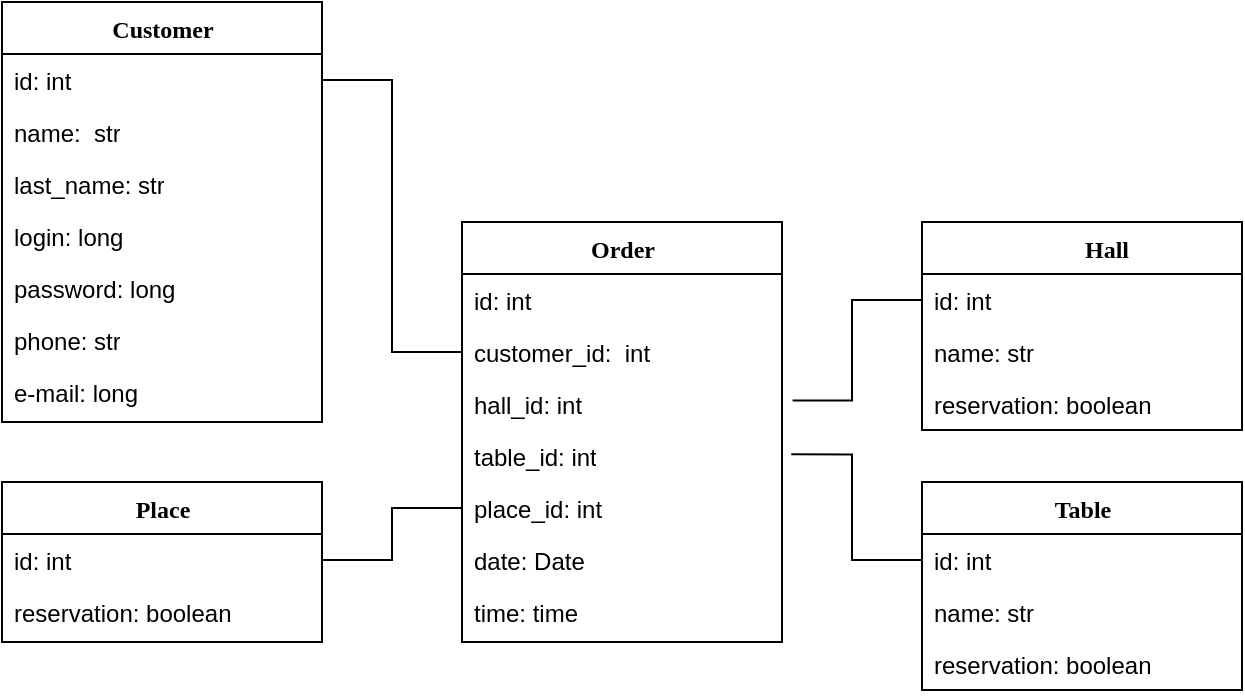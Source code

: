 <mxfile version="21.6.8" type="device">
  <diagram name="Страница — 1" id="i7xKsE0KxZFaBiTZ517R">
    <mxGraphModel dx="1276" dy="606" grid="1" gridSize="10" guides="1" tooltips="1" connect="1" arrows="1" fold="1" page="1" pageScale="1" pageWidth="827" pageHeight="1169" math="0" shadow="0">
      <root>
        <mxCell id="0" />
        <mxCell id="1" parent="0" />
        <mxCell id="HK03wxVTRcXSdIWOZGrH-1" value="Order" style="swimlane;html=1;fontStyle=1;align=center;verticalAlign=top;childLayout=stackLayout;horizontal=1;startSize=26;horizontalStack=0;resizeParent=1;resizeLast=0;collapsible=1;marginBottom=0;swimlaneFillColor=#ffffff;rounded=0;shadow=0;comic=0;labelBackgroundColor=none;strokeWidth=1;fillColor=none;fontFamily=Verdana;fontSize=12" parent="1" vertex="1">
          <mxGeometry x="240" y="270" width="160" height="210" as="geometry" />
        </mxCell>
        <mxCell id="HK03wxVTRcXSdIWOZGrH-2" value="id: int" style="text;html=1;strokeColor=none;fillColor=none;align=left;verticalAlign=top;spacingLeft=4;spacingRight=4;whiteSpace=wrap;overflow=hidden;rotatable=0;points=[[0,0.5],[1,0.5]];portConstraint=eastwest;" parent="HK03wxVTRcXSdIWOZGrH-1" vertex="1">
          <mxGeometry y="26" width="160" height="26" as="geometry" />
        </mxCell>
        <mxCell id="HK03wxVTRcXSdIWOZGrH-3" value="customer_id:&amp;nbsp; int" style="text;html=1;strokeColor=none;fillColor=none;align=left;verticalAlign=top;spacingLeft=4;spacingRight=4;whiteSpace=wrap;overflow=hidden;rotatable=0;points=[[0,0.5],[1,0.5]];portConstraint=eastwest;" parent="HK03wxVTRcXSdIWOZGrH-1" vertex="1">
          <mxGeometry y="52" width="160" height="26" as="geometry" />
        </mxCell>
        <mxCell id="HK03wxVTRcXSdIWOZGrH-11" value="hall_id: int" style="text;html=1;strokeColor=none;fillColor=none;align=left;verticalAlign=top;spacingLeft=4;spacingRight=4;whiteSpace=wrap;overflow=hidden;rotatable=0;points=[[0,0.5],[1,0.5]];portConstraint=eastwest;" parent="HK03wxVTRcXSdIWOZGrH-1" vertex="1">
          <mxGeometry y="78" width="160" height="26" as="geometry" />
        </mxCell>
        <mxCell id="HK03wxVTRcXSdIWOZGrH-5" value="table_id: int" style="text;html=1;strokeColor=none;fillColor=none;align=left;verticalAlign=top;spacingLeft=4;spacingRight=4;whiteSpace=wrap;overflow=hidden;rotatable=0;points=[[0,0.5],[1,0.5]];portConstraint=eastwest;" parent="HK03wxVTRcXSdIWOZGrH-1" vertex="1">
          <mxGeometry y="104" width="160" height="26" as="geometry" />
        </mxCell>
        <mxCell id="HK03wxVTRcXSdIWOZGrH-13" value="place_id: int" style="text;html=1;strokeColor=none;fillColor=none;align=left;verticalAlign=top;spacingLeft=4;spacingRight=4;whiteSpace=wrap;overflow=hidden;rotatable=0;points=[[0,0.5],[1,0.5]];portConstraint=eastwest;" parent="HK03wxVTRcXSdIWOZGrH-1" vertex="1">
          <mxGeometry y="130" width="160" height="26" as="geometry" />
        </mxCell>
        <mxCell id="HK03wxVTRcXSdIWOZGrH-4" value="date: Date" style="text;html=1;strokeColor=none;fillColor=none;align=left;verticalAlign=top;spacingLeft=4;spacingRight=4;whiteSpace=wrap;overflow=hidden;rotatable=0;points=[[0,0.5],[1,0.5]];portConstraint=eastwest;" parent="HK03wxVTRcXSdIWOZGrH-1" vertex="1">
          <mxGeometry y="156" width="160" height="26" as="geometry" />
        </mxCell>
        <mxCell id="HK03wxVTRcXSdIWOZGrH-12" value="time: time" style="text;html=1;strokeColor=none;fillColor=none;align=left;verticalAlign=top;spacingLeft=4;spacingRight=4;whiteSpace=wrap;overflow=hidden;rotatable=0;points=[[0,0.5],[1,0.5]];portConstraint=eastwest;" parent="HK03wxVTRcXSdIWOZGrH-1" vertex="1">
          <mxGeometry y="182" width="160" height="26" as="geometry" />
        </mxCell>
        <mxCell id="HK03wxVTRcXSdIWOZGrH-16" value="Customer" style="swimlane;html=1;fontStyle=1;align=center;verticalAlign=top;childLayout=stackLayout;horizontal=1;startSize=26;horizontalStack=0;resizeParent=1;resizeLast=0;collapsible=1;marginBottom=0;swimlaneFillColor=#ffffff;rounded=0;shadow=0;comic=0;labelBackgroundColor=none;strokeWidth=1;fillColor=none;fontFamily=Verdana;fontSize=12" parent="1" vertex="1">
          <mxGeometry x="10" y="160" width="160" height="210" as="geometry" />
        </mxCell>
        <mxCell id="HK03wxVTRcXSdIWOZGrH-17" value="id: int" style="text;html=1;strokeColor=none;fillColor=none;align=left;verticalAlign=top;spacingLeft=4;spacingRight=4;whiteSpace=wrap;overflow=hidden;rotatable=0;points=[[0,0.5],[1,0.5]];portConstraint=eastwest;" parent="HK03wxVTRcXSdIWOZGrH-16" vertex="1">
          <mxGeometry y="26" width="160" height="26" as="geometry" />
        </mxCell>
        <mxCell id="HK03wxVTRcXSdIWOZGrH-18" value="name:&amp;nbsp; str" style="text;html=1;strokeColor=none;fillColor=none;align=left;verticalAlign=top;spacingLeft=4;spacingRight=4;whiteSpace=wrap;overflow=hidden;rotatable=0;points=[[0,0.5],[1,0.5]];portConstraint=eastwest;" parent="HK03wxVTRcXSdIWOZGrH-16" vertex="1">
          <mxGeometry y="52" width="160" height="26" as="geometry" />
        </mxCell>
        <mxCell id="HK03wxVTRcXSdIWOZGrH-19" value="last_name: str" style="text;html=1;strokeColor=none;fillColor=none;align=left;verticalAlign=top;spacingLeft=4;spacingRight=4;whiteSpace=wrap;overflow=hidden;rotatable=0;points=[[0,0.5],[1,0.5]];portConstraint=eastwest;" parent="HK03wxVTRcXSdIWOZGrH-16" vertex="1">
          <mxGeometry y="78" width="160" height="26" as="geometry" />
        </mxCell>
        <mxCell id="HK03wxVTRcXSdIWOZGrH-20" value="login: long" style="text;html=1;strokeColor=none;fillColor=none;align=left;verticalAlign=top;spacingLeft=4;spacingRight=4;whiteSpace=wrap;overflow=hidden;rotatable=0;points=[[0,0.5],[1,0.5]];portConstraint=eastwest;" parent="HK03wxVTRcXSdIWOZGrH-16" vertex="1">
          <mxGeometry y="104" width="160" height="26" as="geometry" />
        </mxCell>
        <mxCell id="HK03wxVTRcXSdIWOZGrH-15" value="password: long" style="text;html=1;strokeColor=none;fillColor=none;align=left;verticalAlign=top;spacingLeft=4;spacingRight=4;whiteSpace=wrap;overflow=hidden;rotatable=0;points=[[0,0.5],[1,0.5]];portConstraint=eastwest;" parent="HK03wxVTRcXSdIWOZGrH-16" vertex="1">
          <mxGeometry y="130" width="160" height="26" as="geometry" />
        </mxCell>
        <mxCell id="HK03wxVTRcXSdIWOZGrH-23" value="phone: str" style="text;html=1;strokeColor=none;fillColor=none;align=left;verticalAlign=top;spacingLeft=4;spacingRight=4;whiteSpace=wrap;overflow=hidden;rotatable=0;points=[[0,0.5],[1,0.5]];portConstraint=eastwest;" parent="HK03wxVTRcXSdIWOZGrH-16" vertex="1">
          <mxGeometry y="156" width="160" height="26" as="geometry" />
        </mxCell>
        <mxCell id="HK03wxVTRcXSdIWOZGrH-21" value="e-mail: long" style="text;html=1;strokeColor=none;fillColor=none;align=left;verticalAlign=top;spacingLeft=4;spacingRight=4;whiteSpace=wrap;overflow=hidden;rotatable=0;points=[[0,0.5],[1,0.5]];portConstraint=eastwest;" parent="HK03wxVTRcXSdIWOZGrH-16" vertex="1">
          <mxGeometry y="182" width="160" height="26" as="geometry" />
        </mxCell>
        <mxCell id="HK03wxVTRcXSdIWOZGrH-24" value="" style="endArrow=none;html=1;edgeStyle=orthogonalEdgeStyle;rounded=0;exitX=1;exitY=0.5;exitDx=0;exitDy=0;entryX=0;entryY=0.5;entryDx=0;entryDy=0;" parent="1" source="HK03wxVTRcXSdIWOZGrH-17" target="HK03wxVTRcXSdIWOZGrH-3" edge="1">
          <mxGeometry relative="1" as="geometry">
            <mxPoint x="330" y="360" as="sourcePoint" />
            <mxPoint x="490" y="360" as="targetPoint" />
          </mxGeometry>
        </mxCell>
        <mxCell id="HK03wxVTRcXSdIWOZGrH-34" value="&lt;span style=&quot;white-space: pre;&quot;&gt;&#x9;&lt;/span&gt;Hall" style="swimlane;html=1;fontStyle=1;align=center;verticalAlign=top;childLayout=stackLayout;horizontal=1;startSize=26;horizontalStack=0;resizeParent=1;resizeLast=0;collapsible=1;marginBottom=0;swimlaneFillColor=#ffffff;rounded=0;shadow=0;comic=0;labelBackgroundColor=none;strokeWidth=1;fillColor=none;fontFamily=Verdana;fontSize=12" parent="1" vertex="1">
          <mxGeometry x="470" y="270" width="160" height="104" as="geometry" />
        </mxCell>
        <mxCell id="HK03wxVTRcXSdIWOZGrH-35" value="id: int" style="text;html=1;strokeColor=none;fillColor=none;align=left;verticalAlign=top;spacingLeft=4;spacingRight=4;whiteSpace=wrap;overflow=hidden;rotatable=0;points=[[0,0.5],[1,0.5]];portConstraint=eastwest;" parent="HK03wxVTRcXSdIWOZGrH-34" vertex="1">
          <mxGeometry y="26" width="160" height="26" as="geometry" />
        </mxCell>
        <mxCell id="ogKBMXvpWdrnPGJHZnQ7-1" value="name: str" style="text;html=1;strokeColor=none;fillColor=none;align=left;verticalAlign=top;spacingLeft=4;spacingRight=4;whiteSpace=wrap;overflow=hidden;rotatable=0;points=[[0,0.5],[1,0.5]];portConstraint=eastwest;" vertex="1" parent="HK03wxVTRcXSdIWOZGrH-34">
          <mxGeometry y="52" width="160" height="26" as="geometry" />
        </mxCell>
        <mxCell id="HK03wxVTRcXSdIWOZGrH-37" value="reservation: boolean" style="text;html=1;strokeColor=none;fillColor=none;align=left;verticalAlign=top;spacingLeft=4;spacingRight=4;whiteSpace=wrap;overflow=hidden;rotatable=0;points=[[0,0.5],[1,0.5]];portConstraint=eastwest;" parent="HK03wxVTRcXSdIWOZGrH-34" vertex="1">
          <mxGeometry y="78" width="160" height="26" as="geometry" />
        </mxCell>
        <mxCell id="HK03wxVTRcXSdIWOZGrH-43" value="Table" style="swimlane;html=1;fontStyle=1;align=center;verticalAlign=top;childLayout=stackLayout;horizontal=1;startSize=26;horizontalStack=0;resizeParent=1;resizeLast=0;collapsible=1;marginBottom=0;swimlaneFillColor=#ffffff;rounded=0;shadow=0;comic=0;labelBackgroundColor=none;strokeWidth=1;fillColor=none;fontFamily=Verdana;fontSize=12" parent="1" vertex="1">
          <mxGeometry x="470" y="400" width="160" height="104" as="geometry" />
        </mxCell>
        <mxCell id="HK03wxVTRcXSdIWOZGrH-44" value="id: int" style="text;html=1;strokeColor=none;fillColor=none;align=left;verticalAlign=top;spacingLeft=4;spacingRight=4;whiteSpace=wrap;overflow=hidden;rotatable=0;points=[[0,0.5],[1,0.5]];portConstraint=eastwest;" parent="HK03wxVTRcXSdIWOZGrH-43" vertex="1">
          <mxGeometry y="26" width="160" height="26" as="geometry" />
        </mxCell>
        <mxCell id="ogKBMXvpWdrnPGJHZnQ7-2" value="name: str" style="text;html=1;strokeColor=none;fillColor=none;align=left;verticalAlign=top;spacingLeft=4;spacingRight=4;whiteSpace=wrap;overflow=hidden;rotatable=0;points=[[0,0.5],[1,0.5]];portConstraint=eastwest;" vertex="1" parent="HK03wxVTRcXSdIWOZGrH-43">
          <mxGeometry y="52" width="160" height="26" as="geometry" />
        </mxCell>
        <mxCell id="HK03wxVTRcXSdIWOZGrH-70" value="reservation: boolean" style="text;html=1;strokeColor=none;fillColor=none;align=left;verticalAlign=top;spacingLeft=4;spacingRight=4;whiteSpace=wrap;overflow=hidden;rotatable=0;points=[[0,0.5],[1,0.5]];portConstraint=eastwest;" parent="HK03wxVTRcXSdIWOZGrH-43" vertex="1">
          <mxGeometry y="78" width="160" height="26" as="geometry" />
        </mxCell>
        <mxCell id="HK03wxVTRcXSdIWOZGrH-56" value="" style="endArrow=none;html=1;edgeStyle=orthogonalEdgeStyle;rounded=0;exitX=1.029;exitY=0.468;exitDx=0;exitDy=0;exitPerimeter=0;entryX=0;entryY=0.5;entryDx=0;entryDy=0;" parent="1" source="HK03wxVTRcXSdIWOZGrH-5" target="HK03wxVTRcXSdIWOZGrH-44" edge="1">
          <mxGeometry relative="1" as="geometry">
            <mxPoint x="330" y="310" as="sourcePoint" />
            <mxPoint x="490" y="310" as="targetPoint" />
          </mxGeometry>
        </mxCell>
        <mxCell id="HK03wxVTRcXSdIWOZGrH-59" value="" style="endArrow=none;html=1;edgeStyle=orthogonalEdgeStyle;rounded=0;exitX=1.033;exitY=0.434;exitDx=0;exitDy=0;exitPerimeter=0;entryX=0;entryY=0.5;entryDx=0;entryDy=0;" parent="1" source="HK03wxVTRcXSdIWOZGrH-11" target="HK03wxVTRcXSdIWOZGrH-35" edge="1">
          <mxGeometry relative="1" as="geometry">
            <mxPoint x="320" y="310" as="sourcePoint" />
            <mxPoint x="450" y="310" as="targetPoint" />
          </mxGeometry>
        </mxCell>
        <mxCell id="HK03wxVTRcXSdIWOZGrH-62" value="Place" style="swimlane;html=1;fontStyle=1;align=center;verticalAlign=top;childLayout=stackLayout;horizontal=1;startSize=26;horizontalStack=0;resizeParent=1;resizeLast=0;collapsible=1;marginBottom=0;swimlaneFillColor=#ffffff;rounded=0;shadow=0;comic=0;labelBackgroundColor=none;strokeWidth=1;fillColor=none;fontFamily=Verdana;fontSize=12" parent="1" vertex="1">
          <mxGeometry x="10" y="400" width="160" height="80" as="geometry" />
        </mxCell>
        <mxCell id="HK03wxVTRcXSdIWOZGrH-63" value="id: int" style="text;html=1;strokeColor=none;fillColor=none;align=left;verticalAlign=top;spacingLeft=4;spacingRight=4;whiteSpace=wrap;overflow=hidden;rotatable=0;points=[[0,0.5],[1,0.5]];portConstraint=eastwest;" parent="HK03wxVTRcXSdIWOZGrH-62" vertex="1">
          <mxGeometry y="26" width="160" height="26" as="geometry" />
        </mxCell>
        <mxCell id="HK03wxVTRcXSdIWOZGrH-71" value="reservation: boolean" style="text;html=1;strokeColor=none;fillColor=none;align=left;verticalAlign=top;spacingLeft=4;spacingRight=4;whiteSpace=wrap;overflow=hidden;rotatable=0;points=[[0,0.5],[1,0.5]];portConstraint=eastwest;" parent="HK03wxVTRcXSdIWOZGrH-62" vertex="1">
          <mxGeometry y="52" width="160" height="26" as="geometry" />
        </mxCell>
        <mxCell id="HK03wxVTRcXSdIWOZGrH-67" value="" style="endArrow=none;html=1;edgeStyle=orthogonalEdgeStyle;rounded=0;exitX=0;exitY=0.5;exitDx=0;exitDy=0;entryX=1;entryY=0.5;entryDx=0;entryDy=0;" parent="1" source="HK03wxVTRcXSdIWOZGrH-13" target="HK03wxVTRcXSdIWOZGrH-63" edge="1">
          <mxGeometry relative="1" as="geometry">
            <mxPoint x="320" y="390" as="sourcePoint" />
            <mxPoint x="480" y="390" as="targetPoint" />
          </mxGeometry>
        </mxCell>
      </root>
    </mxGraphModel>
  </diagram>
</mxfile>
